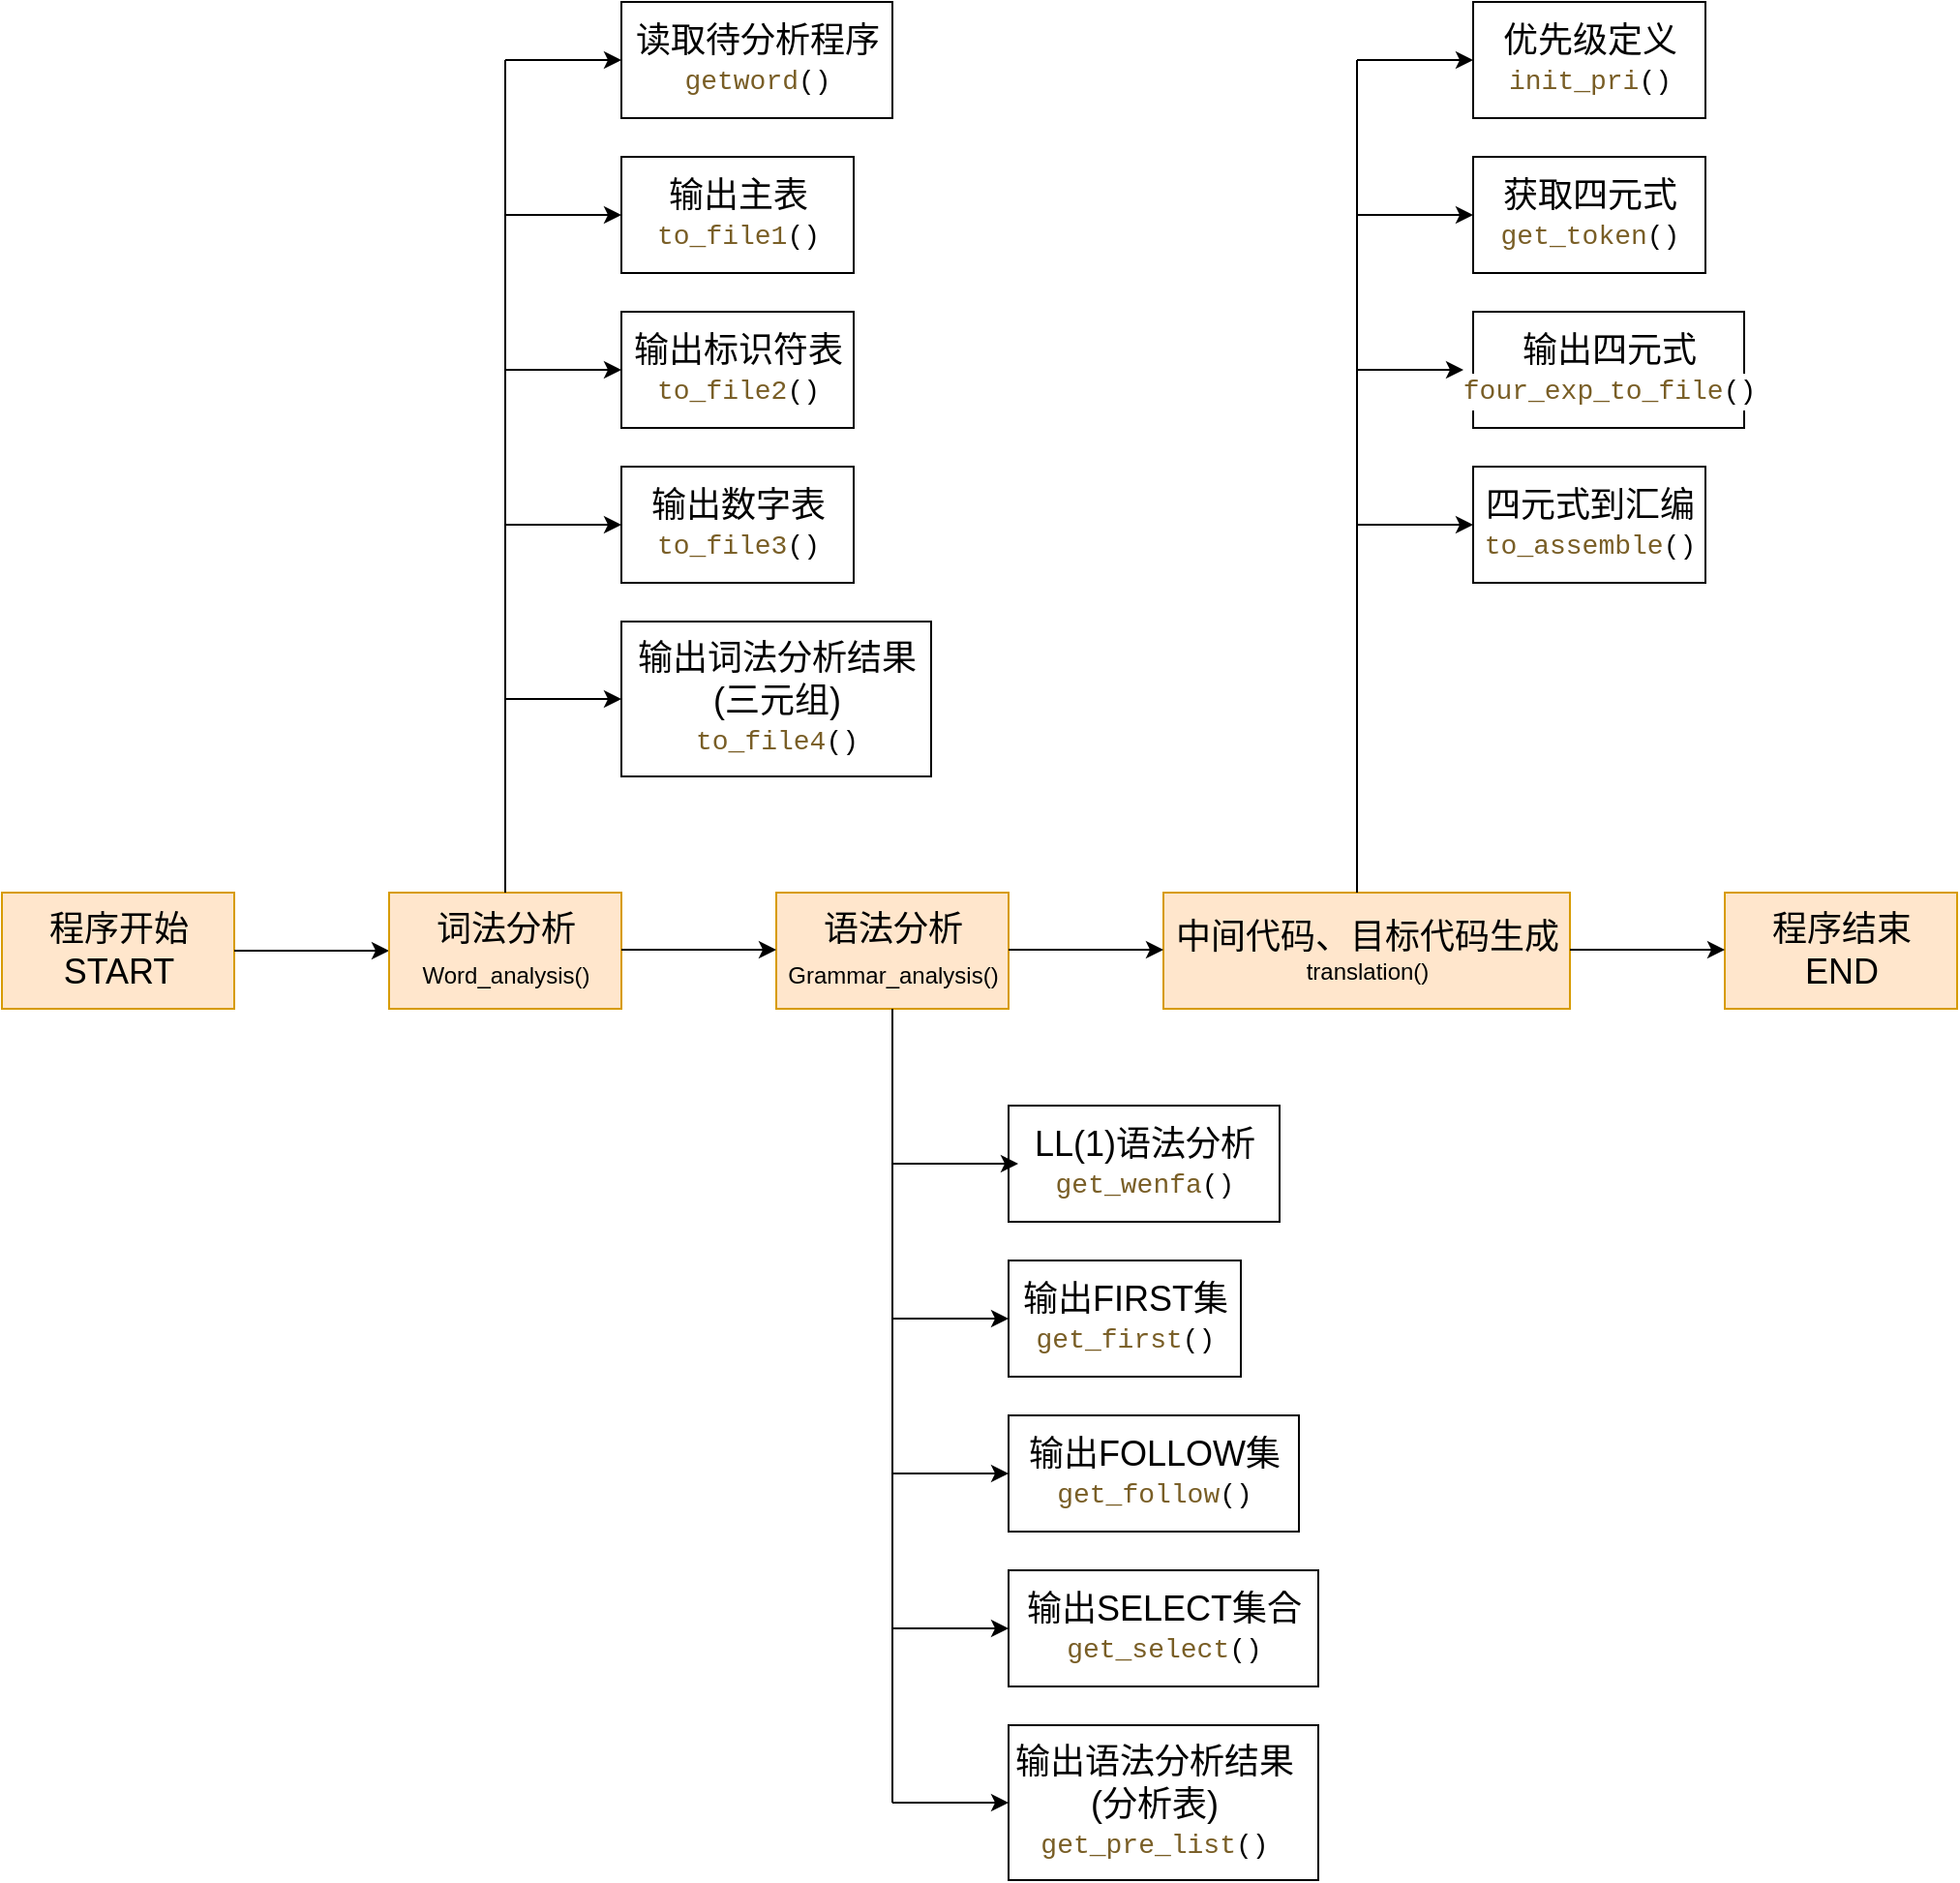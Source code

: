 <mxfile version="16.5.1" type="device"><diagram id="7Wb80fkqWOexeUV_fqSh" name="第 1 页"><mxGraphModel dx="1038" dy="1818" grid="1" gridSize="10" guides="1" tooltips="1" connect="1" arrows="1" fold="1" page="1" pageScale="1" pageWidth="827" pageHeight="1169" math="0" shadow="0"><root><mxCell id="0"/><mxCell id="1" parent="0"/><mxCell id="Vw8o55BFZaIDY-K3pDQo-1" value="" style="rounded=0;whiteSpace=wrap;html=1;fillColor=#ffe6cc;strokeColor=#d79b00;" vertex="1" parent="1"><mxGeometry x="40" y="280" width="120" height="60" as="geometry"/></mxCell><mxCell id="Vw8o55BFZaIDY-K3pDQo-2" value="&lt;span style=&quot;font-size: 18px&quot;&gt;程序开始&lt;br&gt;START&lt;br&gt;&lt;/span&gt;" style="text;html=1;resizable=0;autosize=1;align=center;verticalAlign=middle;points=[];fillColor=none;strokeColor=none;rounded=0;" vertex="1" parent="1"><mxGeometry x="55" y="290" width="90" height="40" as="geometry"/></mxCell><mxCell id="Vw8o55BFZaIDY-K3pDQo-3" value="" style="endArrow=classic;html=1;rounded=0;fontSize=18;exitX=1;exitY=0.5;exitDx=0;exitDy=0;" edge="1" parent="1" source="Vw8o55BFZaIDY-K3pDQo-1"><mxGeometry width="50" height="50" relative="1" as="geometry"><mxPoint x="390" y="360" as="sourcePoint"/><mxPoint x="240" y="310" as="targetPoint"/></mxGeometry></mxCell><mxCell id="Vw8o55BFZaIDY-K3pDQo-4" value="" style="rounded=0;whiteSpace=wrap;html=1;fontSize=18;" vertex="1" parent="1"><mxGeometry x="360" y="-180" width="140" height="60" as="geometry"/></mxCell><mxCell id="Vw8o55BFZaIDY-K3pDQo-8" value="" style="rounded=0;whiteSpace=wrap;html=1;fillColor=#ffe6cc;strokeColor=#d79b00;" vertex="1" parent="1"><mxGeometry x="240" y="280" width="120" height="60" as="geometry"/></mxCell><mxCell id="Vw8o55BFZaIDY-K3pDQo-9" value="&lt;span style=&quot;font-size: 18px&quot;&gt;词法分析&lt;br&gt;&lt;/span&gt;Word_analysis()&lt;span style=&quot;font-size: 18px&quot;&gt;&lt;br&gt;&lt;/span&gt;" style="text;html=1;resizable=0;autosize=1;align=center;verticalAlign=middle;points=[];fillColor=none;strokeColor=none;rounded=0;" vertex="1" parent="1"><mxGeometry x="250" y="290" width="100" height="40" as="geometry"/></mxCell><mxCell id="Vw8o55BFZaIDY-K3pDQo-11" value="" style="rounded=0;whiteSpace=wrap;html=1;fillColor=#ffe6cc;strokeColor=#d79b00;" vertex="1" parent="1"><mxGeometry x="440" y="280" width="120" height="60" as="geometry"/></mxCell><mxCell id="Vw8o55BFZaIDY-K3pDQo-12" value="&lt;span style=&quot;font-size: 18px&quot;&gt;语法分析&lt;br&gt;&lt;/span&gt;Grammar_analysis()&lt;span style=&quot;font-size: 18px&quot;&gt;&lt;br&gt;&lt;/span&gt;" style="text;html=1;resizable=0;autosize=1;align=center;verticalAlign=middle;points=[];fillColor=none;strokeColor=none;rounded=0;" vertex="1" parent="1"><mxGeometry x="440" y="290" width="120" height="40" as="geometry"/></mxCell><mxCell id="Vw8o55BFZaIDY-K3pDQo-13" value="" style="rounded=0;whiteSpace=wrap;html=1;fillColor=#ffe6cc;strokeColor=#d79b00;" vertex="1" parent="1"><mxGeometry x="640" y="280" width="210" height="60" as="geometry"/></mxCell><mxCell id="Vw8o55BFZaIDY-K3pDQo-14" value="&lt;span style=&quot;font-size: 18px&quot;&gt;中间代码、目标代码生成&lt;br&gt;&lt;/span&gt;translation()" style="text;html=1;resizable=0;autosize=1;align=center;verticalAlign=middle;points=[];fillColor=none;strokeColor=none;rounded=0;" vertex="1" parent="1"><mxGeometry x="640" y="290" width="210" height="40" as="geometry"/></mxCell><mxCell id="Vw8o55BFZaIDY-K3pDQo-15" value="" style="endArrow=classic;html=1;rounded=0;fontSize=18;exitX=1;exitY=0.5;exitDx=0;exitDy=0;" edge="1" parent="1"><mxGeometry width="50" height="50" relative="1" as="geometry"><mxPoint x="560" y="309.5" as="sourcePoint"/><mxPoint x="640" y="309.5" as="targetPoint"/></mxGeometry></mxCell><mxCell id="Vw8o55BFZaIDY-K3pDQo-16" value="" style="endArrow=classic;html=1;rounded=0;fontSize=18;exitX=1;exitY=0.5;exitDx=0;exitDy=0;" edge="1" parent="1"><mxGeometry width="50" height="50" relative="1" as="geometry"><mxPoint x="360" y="309.5" as="sourcePoint"/><mxPoint x="440" y="309.5" as="targetPoint"/></mxGeometry></mxCell><mxCell id="Vw8o55BFZaIDY-K3pDQo-18" value="" style="rounded=0;whiteSpace=wrap;html=1;fillColor=#ffe6cc;strokeColor=#d79b00;" vertex="1" parent="1"><mxGeometry x="930" y="280" width="120" height="60" as="geometry"/></mxCell><mxCell id="Vw8o55BFZaIDY-K3pDQo-19" value="&lt;span style=&quot;font-size: 18px&quot;&gt;程序结束&lt;br&gt;END&lt;br&gt;&lt;/span&gt;" style="text;html=1;resizable=0;autosize=1;align=center;verticalAlign=middle;points=[];fillColor=none;strokeColor=none;rounded=0;" vertex="1" parent="1"><mxGeometry x="945" y="290" width="90" height="40" as="geometry"/></mxCell><mxCell id="Vw8o55BFZaIDY-K3pDQo-20" value="" style="endArrow=classic;html=1;rounded=0;fontSize=18;exitX=1;exitY=0.5;exitDx=0;exitDy=0;" edge="1" parent="1"><mxGeometry width="50" height="50" relative="1" as="geometry"><mxPoint x="850" y="309.5" as="sourcePoint"/><mxPoint x="930" y="309.5" as="targetPoint"/></mxGeometry></mxCell><mxCell id="Vw8o55BFZaIDY-K3pDQo-21" value="读取待分析程序&lt;br&gt;&lt;div style=&quot;background-color: rgb(255 , 255 , 255) ; font-family: &amp;#34;consolas&amp;#34; , &amp;#34;courier new&amp;#34; , monospace ; font-size: 14px ; line-height: 19px&quot;&gt;&lt;span style=&quot;color: #795e26&quot;&gt;getword&lt;/span&gt;()&lt;/div&gt;" style="text;html=1;resizable=0;autosize=1;align=center;verticalAlign=middle;points=[];fillColor=none;strokeColor=none;rounded=0;fontSize=18;" vertex="1" parent="1"><mxGeometry x="360" y="-175" width="140" height="50" as="geometry"/></mxCell><mxCell id="Vw8o55BFZaIDY-K3pDQo-22" value="" style="rounded=0;whiteSpace=wrap;html=1;fontSize=18;" vertex="1" parent="1"><mxGeometry x="360" y="-100" width="120" height="60" as="geometry"/></mxCell><mxCell id="Vw8o55BFZaIDY-K3pDQo-23" value="输出主表&lt;br&gt;&lt;div style=&quot;background-color: rgb(255 , 255 , 255) ; font-family: &amp;#34;consolas&amp;#34; , &amp;#34;courier new&amp;#34; , monospace ; font-size: 14px ; line-height: 19px&quot;&gt;&lt;span style=&quot;color: #795e26&quot;&gt;to_file1&lt;/span&gt;()&lt;/div&gt;" style="text;html=1;resizable=0;autosize=1;align=center;verticalAlign=middle;points=[];fillColor=none;strokeColor=none;rounded=0;fontSize=18;" vertex="1" parent="1"><mxGeometry x="375" y="-95" width="90" height="50" as="geometry"/></mxCell><mxCell id="Vw8o55BFZaIDY-K3pDQo-30" value="" style="rounded=0;whiteSpace=wrap;html=1;fontSize=18;" vertex="1" parent="1"><mxGeometry x="360" y="-20" width="120" height="60" as="geometry"/></mxCell><mxCell id="Vw8o55BFZaIDY-K3pDQo-31" value="输出标识符表&lt;br&gt;&lt;div style=&quot;background-color: rgb(255 , 255 , 255) ; font-family: &amp;#34;consolas&amp;#34; , &amp;#34;courier new&amp;#34; , monospace ; font-size: 14px ; line-height: 19px&quot;&gt;&lt;span style=&quot;color: #795e26&quot;&gt;to_file2&lt;/span&gt;()&lt;/div&gt;" style="text;html=1;resizable=0;autosize=1;align=center;verticalAlign=middle;points=[];fillColor=none;strokeColor=none;rounded=0;fontSize=18;" vertex="1" parent="1"><mxGeometry x="360" y="-15" width="120" height="50" as="geometry"/></mxCell><mxCell id="Vw8o55BFZaIDY-K3pDQo-32" value="" style="rounded=0;whiteSpace=wrap;html=1;fontSize=18;" vertex="1" parent="1"><mxGeometry x="360" y="140" width="160" height="80" as="geometry"/></mxCell><mxCell id="Vw8o55BFZaIDY-K3pDQo-33" value="输出词法分析结果&lt;br&gt;(三元组)&lt;br&gt;&lt;div style=&quot;background-color: rgb(255 , 255 , 255) ; font-family: &amp;#34;consolas&amp;#34; , &amp;#34;courier new&amp;#34; , monospace ; font-size: 14px ; line-height: 19px&quot;&gt;&lt;span style=&quot;color: #795e26&quot;&gt;to_file4&lt;/span&gt;()&lt;/div&gt;" style="text;html=1;resizable=0;autosize=1;align=center;verticalAlign=middle;points=[];fillColor=none;strokeColor=none;rounded=0;fontSize=18;" vertex="1" parent="1"><mxGeometry x="360" y="145" width="160" height="70" as="geometry"/></mxCell><mxCell id="Vw8o55BFZaIDY-K3pDQo-34" value="" style="rounded=0;whiteSpace=wrap;html=1;fontSize=18;" vertex="1" parent="1"><mxGeometry x="360" y="60" width="120" height="60" as="geometry"/></mxCell><mxCell id="Vw8o55BFZaIDY-K3pDQo-35" value="输出数字表&lt;br&gt;&lt;div style=&quot;background-color: rgb(255 , 255 , 255) ; font-family: &amp;#34;consolas&amp;#34; , &amp;#34;courier new&amp;#34; , monospace ; font-size: 14px ; line-height: 19px&quot;&gt;&lt;span style=&quot;color: #795e26&quot;&gt;to_file3&lt;/span&gt;()&lt;/div&gt;" style="text;html=1;resizable=0;autosize=1;align=center;verticalAlign=middle;points=[];fillColor=none;strokeColor=none;rounded=0;fontSize=18;" vertex="1" parent="1"><mxGeometry x="365" y="65" width="110" height="50" as="geometry"/></mxCell><mxCell id="Vw8o55BFZaIDY-K3pDQo-37" value="" style="endArrow=none;html=1;rounded=0;fontSize=18;" edge="1" parent="1"><mxGeometry width="50" height="50" relative="1" as="geometry"><mxPoint x="300" y="280" as="sourcePoint"/><mxPoint x="300" y="-150" as="targetPoint"/></mxGeometry></mxCell><mxCell id="Vw8o55BFZaIDY-K3pDQo-38" value="" style="endArrow=classic;html=1;rounded=0;fontSize=18;" edge="1" parent="1" target="Vw8o55BFZaIDY-K3pDQo-21"><mxGeometry width="50" height="50" relative="1" as="geometry"><mxPoint x="300" y="-150" as="sourcePoint"/><mxPoint x="630" y="80" as="targetPoint"/></mxGeometry></mxCell><mxCell id="Vw8o55BFZaIDY-K3pDQo-39" value="" style="endArrow=classic;html=1;rounded=0;fontSize=18;entryX=0;entryY=0.5;entryDx=0;entryDy=0;" edge="1" parent="1" target="Vw8o55BFZaIDY-K3pDQo-22"><mxGeometry width="50" height="50" relative="1" as="geometry"><mxPoint x="300" y="-70" as="sourcePoint"/><mxPoint x="640" y="90" as="targetPoint"/></mxGeometry></mxCell><mxCell id="Vw8o55BFZaIDY-K3pDQo-40" value="" style="endArrow=classic;html=1;rounded=0;fontSize=18;" edge="1" parent="1" target="Vw8o55BFZaIDY-K3pDQo-31"><mxGeometry width="50" height="50" relative="1" as="geometry"><mxPoint x="300" y="10" as="sourcePoint"/><mxPoint x="650" y="100" as="targetPoint"/></mxGeometry></mxCell><mxCell id="Vw8o55BFZaIDY-K3pDQo-41" value="" style="endArrow=classic;html=1;rounded=0;fontSize=18;" edge="1" parent="1"><mxGeometry width="50" height="50" relative="1" as="geometry"><mxPoint x="300" y="90" as="sourcePoint"/><mxPoint x="360" y="90" as="targetPoint"/></mxGeometry></mxCell><mxCell id="Vw8o55BFZaIDY-K3pDQo-42" value="" style="endArrow=classic;html=1;rounded=0;fontSize=18;" edge="1" parent="1" target="Vw8o55BFZaIDY-K3pDQo-33"><mxGeometry width="50" height="50" relative="1" as="geometry"><mxPoint x="300" y="180" as="sourcePoint"/><mxPoint x="670" y="120" as="targetPoint"/></mxGeometry></mxCell><mxCell id="Vw8o55BFZaIDY-K3pDQo-44" value="" style="rounded=0;whiteSpace=wrap;html=1;fontSize=18;" vertex="1" parent="1"><mxGeometry x="560" y="390" width="140" height="60" as="geometry"/></mxCell><mxCell id="Vw8o55BFZaIDY-K3pDQo-45" value="LL(1)语法分析&lt;br&gt;&lt;div style=&quot;background-color: rgb(255 , 255 , 255) ; font-family: &amp;#34;consolas&amp;#34; , &amp;#34;courier new&amp;#34; , monospace ; font-size: 14px ; line-height: 19px&quot;&gt;&lt;span style=&quot;color: #795e26&quot;&gt;get_wenfa&lt;/span&gt;()&lt;/div&gt;" style="text;html=1;resizable=0;autosize=1;align=center;verticalAlign=middle;points=[];fillColor=none;strokeColor=none;rounded=0;fontSize=18;" vertex="1" parent="1"><mxGeometry x="565" y="395" width="130" height="50" as="geometry"/></mxCell><mxCell id="Vw8o55BFZaIDY-K3pDQo-46" value="" style="rounded=0;whiteSpace=wrap;html=1;fontSize=18;" vertex="1" parent="1"><mxGeometry x="560" y="470" width="120" height="60" as="geometry"/></mxCell><mxCell id="Vw8o55BFZaIDY-K3pDQo-47" value="输出FIRST集&lt;br&gt;&lt;div style=&quot;background-color: rgb(255 , 255 , 255) ; font-family: &amp;#34;consolas&amp;#34; , &amp;#34;courier new&amp;#34; , monospace ; font-size: 14px ; line-height: 19px&quot;&gt;&lt;span style=&quot;color: #795e26&quot;&gt;get_first&lt;/span&gt;()&lt;/div&gt;" style="text;html=1;resizable=0;autosize=1;align=center;verticalAlign=middle;points=[];fillColor=none;strokeColor=none;rounded=0;fontSize=18;" vertex="1" parent="1"><mxGeometry x="560" y="475" width="120" height="50" as="geometry"/></mxCell><mxCell id="Vw8o55BFZaIDY-K3pDQo-48" value="" style="rounded=0;whiteSpace=wrap;html=1;fontSize=18;" vertex="1" parent="1"><mxGeometry x="560" y="550" width="150" height="60" as="geometry"/></mxCell><mxCell id="Vw8o55BFZaIDY-K3pDQo-49" value="输出FOLLOW集&lt;br&gt;&lt;div style=&quot;background-color: rgb(255 , 255 , 255) ; font-family: &amp;#34;consolas&amp;#34; , &amp;#34;courier new&amp;#34; , monospace ; font-size: 14px ; line-height: 19px&quot;&gt;&lt;span style=&quot;color: #795e26&quot;&gt;get_follow&lt;/span&gt;()&lt;/div&gt;" style="text;html=1;resizable=0;autosize=1;align=center;verticalAlign=middle;points=[];fillColor=none;strokeColor=none;rounded=0;fontSize=18;" vertex="1" parent="1"><mxGeometry x="560" y="555" width="150" height="50" as="geometry"/></mxCell><mxCell id="Vw8o55BFZaIDY-K3pDQo-50" value="" style="rounded=0;whiteSpace=wrap;html=1;fontSize=18;" vertex="1" parent="1"><mxGeometry x="560" y="710" width="160" height="80" as="geometry"/></mxCell><mxCell id="Vw8o55BFZaIDY-K3pDQo-51" value="输出语法分析结果&lt;br&gt;(分析表)&lt;br&gt;&lt;div style=&quot;background-color: rgb(255 , 255 , 255) ; font-family: &amp;#34;consolas&amp;#34; , &amp;#34;courier new&amp;#34; , monospace ; font-size: 14px ; line-height: 19px&quot;&gt;&lt;span style=&quot;color: #795e26&quot;&gt;get_pre_list&lt;/span&gt;()&lt;/div&gt;" style="text;html=1;resizable=0;autosize=1;align=center;verticalAlign=middle;points=[];fillColor=none;strokeColor=none;rounded=0;fontSize=18;" vertex="1" parent="1"><mxGeometry x="555" y="715" width="160" height="70" as="geometry"/></mxCell><mxCell id="Vw8o55BFZaIDY-K3pDQo-52" value="" style="rounded=0;whiteSpace=wrap;html=1;fontSize=18;" vertex="1" parent="1"><mxGeometry x="560" y="630" width="160" height="60" as="geometry"/></mxCell><mxCell id="Vw8o55BFZaIDY-K3pDQo-53" value="输出SELECT集合&lt;br&gt;&lt;div style=&quot;background-color: rgb(255 , 255 , 255) ; font-family: &amp;#34;consolas&amp;#34; , &amp;#34;courier new&amp;#34; , monospace ; font-size: 14px ; line-height: 19px&quot;&gt;&lt;span style=&quot;color: #795e26&quot;&gt;get_select&lt;/span&gt;()&lt;/div&gt;" style="text;html=1;resizable=0;autosize=1;align=center;verticalAlign=middle;points=[];fillColor=none;strokeColor=none;rounded=0;fontSize=18;" vertex="1" parent="1"><mxGeometry x="560" y="635" width="160" height="50" as="geometry"/></mxCell><mxCell id="Vw8o55BFZaIDY-K3pDQo-54" value="" style="endArrow=none;html=1;rounded=0;fontSize=18;entryX=0.5;entryY=1;entryDx=0;entryDy=0;" edge="1" parent="1" target="Vw8o55BFZaIDY-K3pDQo-11"><mxGeometry width="50" height="50" relative="1" as="geometry"><mxPoint x="500" y="750" as="sourcePoint"/><mxPoint x="500" y="420" as="targetPoint"/></mxGeometry></mxCell><mxCell id="Vw8o55BFZaIDY-K3pDQo-55" value="" style="endArrow=classic;html=1;rounded=0;fontSize=18;" edge="1" parent="1" target="Vw8o55BFZaIDY-K3pDQo-45"><mxGeometry width="50" height="50" relative="1" as="geometry"><mxPoint x="500" y="420" as="sourcePoint"/><mxPoint x="830" y="650" as="targetPoint"/></mxGeometry></mxCell><mxCell id="Vw8o55BFZaIDY-K3pDQo-56" value="" style="endArrow=classic;html=1;rounded=0;fontSize=18;entryX=0;entryY=0.5;entryDx=0;entryDy=0;" edge="1" parent="1" target="Vw8o55BFZaIDY-K3pDQo-46"><mxGeometry width="50" height="50" relative="1" as="geometry"><mxPoint x="500" y="500" as="sourcePoint"/><mxPoint x="840" y="660" as="targetPoint"/></mxGeometry></mxCell><mxCell id="Vw8o55BFZaIDY-K3pDQo-57" value="" style="endArrow=classic;html=1;rounded=0;fontSize=18;" edge="1" parent="1" target="Vw8o55BFZaIDY-K3pDQo-49"><mxGeometry width="50" height="50" relative="1" as="geometry"><mxPoint x="500" y="580" as="sourcePoint"/><mxPoint x="850" y="670" as="targetPoint"/></mxGeometry></mxCell><mxCell id="Vw8o55BFZaIDY-K3pDQo-58" value="" style="endArrow=classic;html=1;rounded=0;fontSize=18;" edge="1" parent="1"><mxGeometry width="50" height="50" relative="1" as="geometry"><mxPoint x="500" y="660" as="sourcePoint"/><mxPoint x="560" y="660" as="targetPoint"/></mxGeometry></mxCell><mxCell id="Vw8o55BFZaIDY-K3pDQo-59" value="" style="endArrow=classic;html=1;rounded=0;fontSize=18;" edge="1" parent="1"><mxGeometry width="50" height="50" relative="1" as="geometry"><mxPoint x="500" y="750" as="sourcePoint"/><mxPoint x="560" y="750" as="targetPoint"/></mxGeometry></mxCell><mxCell id="Vw8o55BFZaIDY-K3pDQo-60" value="" style="rounded=0;whiteSpace=wrap;html=1;fontSize=18;" vertex="1" parent="1"><mxGeometry x="800" y="-180" width="120" height="60" as="geometry"/></mxCell><mxCell id="Vw8o55BFZaIDY-K3pDQo-61" value="优先级定义&lt;br&gt;&lt;div style=&quot;background-color: rgb(255 , 255 , 255) ; font-family: &amp;#34;consolas&amp;#34; , &amp;#34;courier new&amp;#34; , monospace ; font-size: 14px ; line-height: 19px&quot;&gt;&lt;span style=&quot;color: #795e26&quot;&gt;init_pri&lt;/span&gt;()&lt;/div&gt;" style="text;html=1;resizable=0;autosize=1;align=center;verticalAlign=middle;points=[];fillColor=none;strokeColor=none;rounded=0;fontSize=18;" vertex="1" parent="1"><mxGeometry x="805" y="-175" width="110" height="50" as="geometry"/></mxCell><mxCell id="Vw8o55BFZaIDY-K3pDQo-62" value="" style="rounded=0;whiteSpace=wrap;html=1;fontSize=18;" vertex="1" parent="1"><mxGeometry x="800" y="-100" width="120" height="60" as="geometry"/></mxCell><mxCell id="Vw8o55BFZaIDY-K3pDQo-63" value="获取四元式&lt;br&gt;&lt;div style=&quot;background-color: rgb(255 , 255 , 255) ; font-family: &amp;#34;consolas&amp;#34; , &amp;#34;courier new&amp;#34; , monospace ; font-size: 14px ; line-height: 19px&quot;&gt;&lt;span style=&quot;color: #795e26&quot;&gt;get_token&lt;/span&gt;()&lt;/div&gt;" style="text;html=1;resizable=0;autosize=1;align=center;verticalAlign=middle;points=[];fillColor=none;strokeColor=none;rounded=0;fontSize=18;" vertex="1" parent="1"><mxGeometry x="805" y="-95" width="110" height="50" as="geometry"/></mxCell><mxCell id="Vw8o55BFZaIDY-K3pDQo-64" value="" style="rounded=0;whiteSpace=wrap;html=1;fontSize=18;" vertex="1" parent="1"><mxGeometry x="800" y="-20" width="140" height="60" as="geometry"/></mxCell><mxCell id="Vw8o55BFZaIDY-K3pDQo-65" value="输出四元式&lt;br&gt;&lt;div style=&quot;background-color: rgb(255 , 255 , 255) ; font-family: &amp;#34;consolas&amp;#34; , &amp;#34;courier new&amp;#34; , monospace ; font-size: 14px ; line-height: 19px&quot;&gt;&lt;span style=&quot;color: #795e26&quot;&gt;four_exp_to_file&lt;/span&gt;()&lt;/div&gt;" style="text;html=1;resizable=0;autosize=1;align=center;verticalAlign=middle;points=[];fillColor=none;strokeColor=none;rounded=0;fontSize=18;" vertex="1" parent="1"><mxGeometry x="795" y="-15" width="150" height="50" as="geometry"/></mxCell><mxCell id="Vw8o55BFZaIDY-K3pDQo-68" value="" style="rounded=0;whiteSpace=wrap;html=1;fontSize=18;" vertex="1" parent="1"><mxGeometry x="800" y="60" width="120" height="60" as="geometry"/></mxCell><mxCell id="Vw8o55BFZaIDY-K3pDQo-69" value="四元式到汇编&lt;br&gt;&lt;div style=&quot;background-color: rgb(255 , 255 , 255) ; font-family: &amp;#34;consolas&amp;#34; , &amp;#34;courier new&amp;#34; , monospace ; font-size: 14px ; line-height: 19px&quot;&gt;&lt;span style=&quot;color: #795e26&quot;&gt;to_assemble&lt;/span&gt;()&lt;/div&gt;" style="text;html=1;resizable=0;autosize=1;align=center;verticalAlign=middle;points=[];fillColor=none;strokeColor=none;rounded=0;fontSize=18;" vertex="1" parent="1"><mxGeometry x="800" y="65" width="120" height="50" as="geometry"/></mxCell><mxCell id="Vw8o55BFZaIDY-K3pDQo-70" value="" style="endArrow=none;html=1;rounded=0;fontSize=18;" edge="1" parent="1"><mxGeometry width="50" height="50" relative="1" as="geometry"><mxPoint x="740" y="280" as="sourcePoint"/><mxPoint x="740" y="-150" as="targetPoint"/></mxGeometry></mxCell><mxCell id="Vw8o55BFZaIDY-K3pDQo-71" value="" style="endArrow=classic;html=1;rounded=0;fontSize=18;" edge="1" parent="1"><mxGeometry width="50" height="50" relative="1" as="geometry"><mxPoint x="740" y="-150" as="sourcePoint"/><mxPoint x="800" y="-150" as="targetPoint"/></mxGeometry></mxCell><mxCell id="Vw8o55BFZaIDY-K3pDQo-72" value="" style="endArrow=classic;html=1;rounded=0;fontSize=18;entryX=0;entryY=0.5;entryDx=0;entryDy=0;" edge="1" parent="1" target="Vw8o55BFZaIDY-K3pDQo-62"><mxGeometry width="50" height="50" relative="1" as="geometry"><mxPoint x="740" y="-70" as="sourcePoint"/><mxPoint x="1080" y="90" as="targetPoint"/></mxGeometry></mxCell><mxCell id="Vw8o55BFZaIDY-K3pDQo-73" value="" style="endArrow=classic;html=1;rounded=0;fontSize=18;" edge="1" parent="1" target="Vw8o55BFZaIDY-K3pDQo-65"><mxGeometry width="50" height="50" relative="1" as="geometry"><mxPoint x="740" y="10" as="sourcePoint"/><mxPoint x="1090" y="100" as="targetPoint"/></mxGeometry></mxCell><mxCell id="Vw8o55BFZaIDY-K3pDQo-74" value="" style="endArrow=classic;html=1;rounded=0;fontSize=18;" edge="1" parent="1"><mxGeometry width="50" height="50" relative="1" as="geometry"><mxPoint x="740" y="90" as="sourcePoint"/><mxPoint x="800" y="90" as="targetPoint"/></mxGeometry></mxCell></root></mxGraphModel></diagram></mxfile>